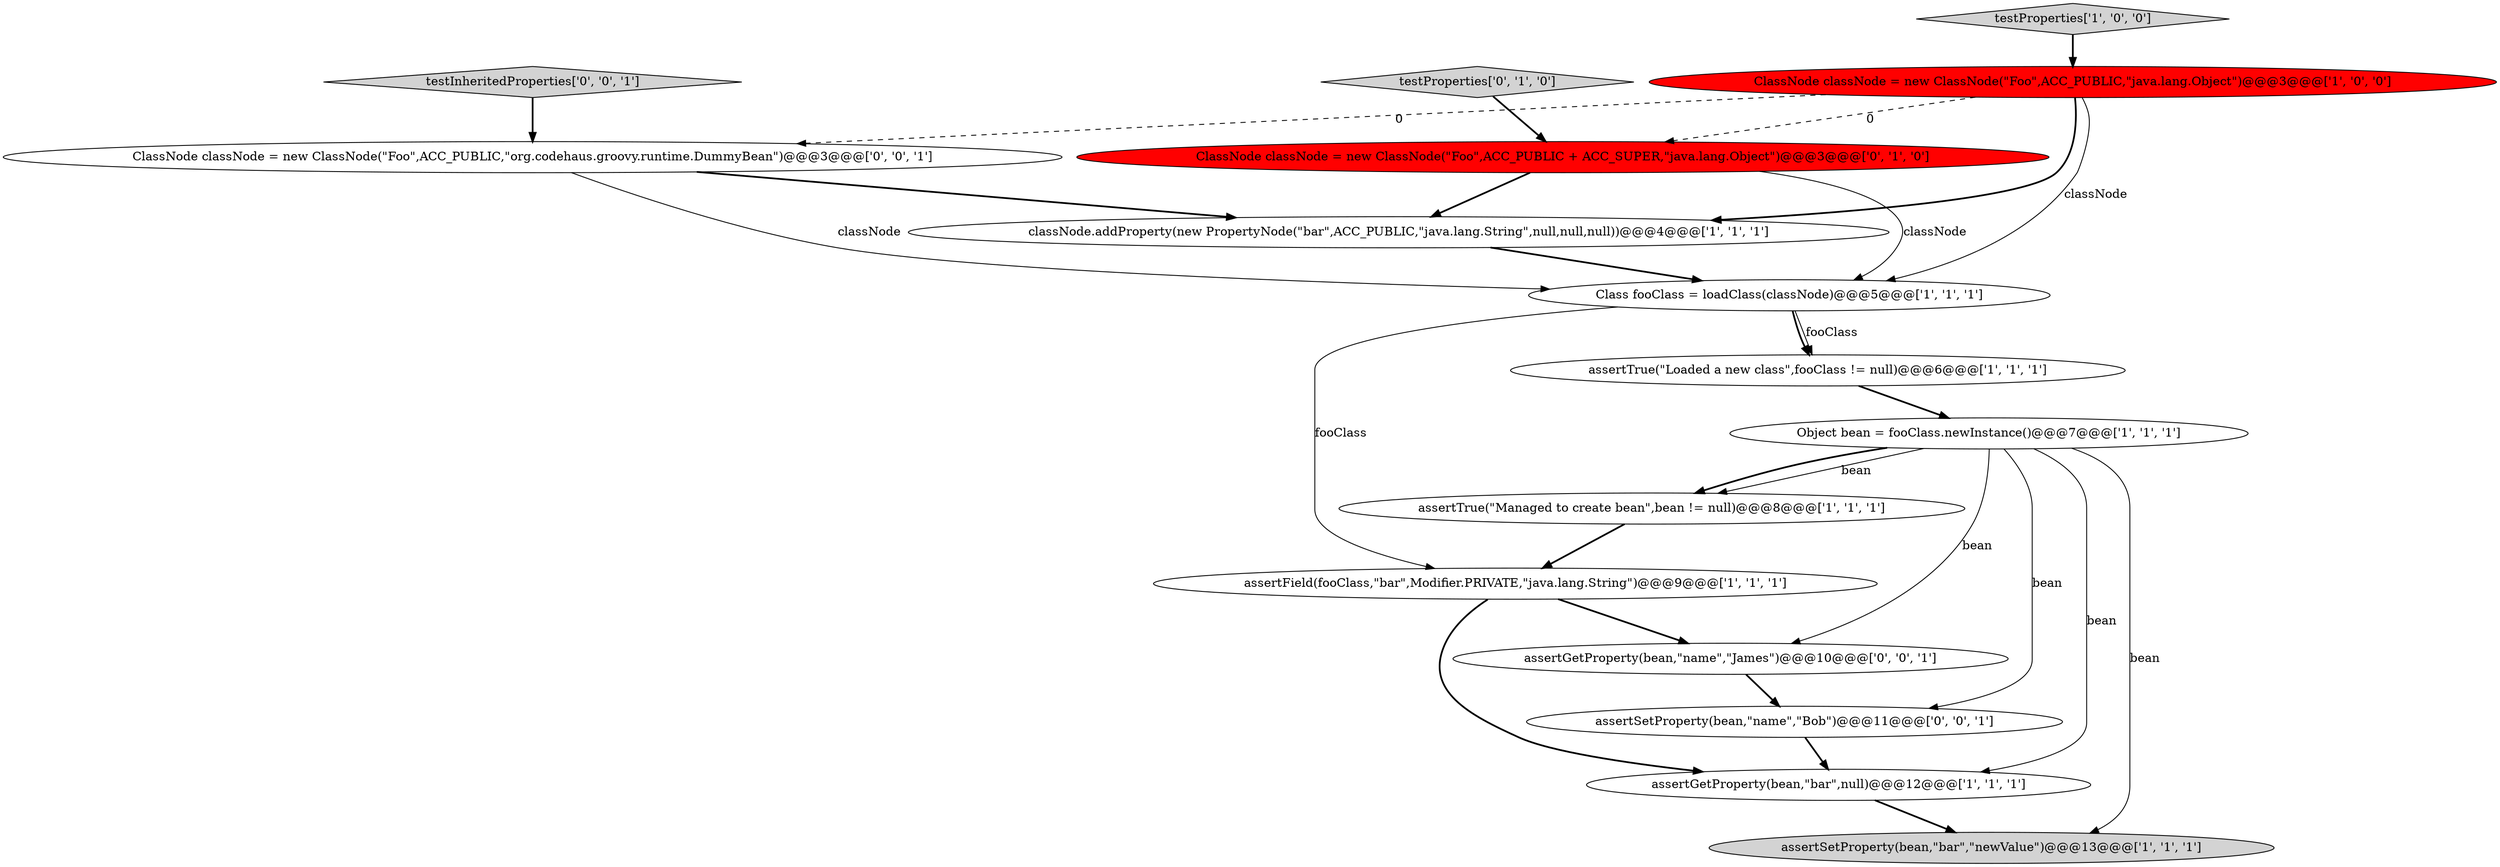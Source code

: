 digraph {
1 [style = filled, label = "testProperties['1', '0', '0']", fillcolor = lightgray, shape = diamond image = "AAA0AAABBB1BBB"];
9 [style = filled, label = "assertSetProperty(bean,\"bar\",\"newValue\")@@@13@@@['1', '1', '1']", fillcolor = lightgray, shape = ellipse image = "AAA0AAABBB1BBB"];
6 [style = filled, label = "classNode.addProperty(new PropertyNode(\"bar\",ACC_PUBLIC,\"java.lang.String\",null,null,null))@@@4@@@['1', '1', '1']", fillcolor = white, shape = ellipse image = "AAA0AAABBB1BBB"];
0 [style = filled, label = "Class fooClass = loadClass(classNode)@@@5@@@['1', '1', '1']", fillcolor = white, shape = ellipse image = "AAA0AAABBB1BBB"];
8 [style = filled, label = "Object bean = fooClass.newInstance()@@@7@@@['1', '1', '1']", fillcolor = white, shape = ellipse image = "AAA0AAABBB1BBB"];
11 [style = filled, label = "testProperties['0', '1', '0']", fillcolor = lightgray, shape = diamond image = "AAA0AAABBB2BBB"];
12 [style = filled, label = "ClassNode classNode = new ClassNode(\"Foo\",ACC_PUBLIC,\"org.codehaus.groovy.runtime.DummyBean\")@@@3@@@['0', '0', '1']", fillcolor = white, shape = ellipse image = "AAA0AAABBB3BBB"];
15 [style = filled, label = "testInheritedProperties['0', '0', '1']", fillcolor = lightgray, shape = diamond image = "AAA0AAABBB3BBB"];
5 [style = filled, label = "assertGetProperty(bean,\"bar\",null)@@@12@@@['1', '1', '1']", fillcolor = white, shape = ellipse image = "AAA0AAABBB1BBB"];
10 [style = filled, label = "ClassNode classNode = new ClassNode(\"Foo\",ACC_PUBLIC + ACC_SUPER,\"java.lang.Object\")@@@3@@@['0', '1', '0']", fillcolor = red, shape = ellipse image = "AAA1AAABBB2BBB"];
13 [style = filled, label = "assertGetProperty(bean,\"name\",\"James\")@@@10@@@['0', '0', '1']", fillcolor = white, shape = ellipse image = "AAA0AAABBB3BBB"];
7 [style = filled, label = "assertField(fooClass,\"bar\",Modifier.PRIVATE,\"java.lang.String\")@@@9@@@['1', '1', '1']", fillcolor = white, shape = ellipse image = "AAA0AAABBB1BBB"];
3 [style = filled, label = "ClassNode classNode = new ClassNode(\"Foo\",ACC_PUBLIC,\"java.lang.Object\")@@@3@@@['1', '0', '0']", fillcolor = red, shape = ellipse image = "AAA1AAABBB1BBB"];
14 [style = filled, label = "assertSetProperty(bean,\"name\",\"Bob\")@@@11@@@['0', '0', '1']", fillcolor = white, shape = ellipse image = "AAA0AAABBB3BBB"];
2 [style = filled, label = "assertTrue(\"Managed to create bean\",bean != null)@@@8@@@['1', '1', '1']", fillcolor = white, shape = ellipse image = "AAA0AAABBB1BBB"];
4 [style = filled, label = "assertTrue(\"Loaded a new class\",fooClass != null)@@@6@@@['1', '1', '1']", fillcolor = white, shape = ellipse image = "AAA0AAABBB1BBB"];
7->13 [style = bold, label=""];
8->14 [style = solid, label="bean"];
5->9 [style = bold, label=""];
8->2 [style = solid, label="bean"];
3->0 [style = solid, label="classNode"];
10->0 [style = solid, label="classNode"];
12->0 [style = solid, label="classNode"];
1->3 [style = bold, label=""];
3->6 [style = bold, label=""];
8->5 [style = solid, label="bean"];
8->9 [style = solid, label="bean"];
6->0 [style = bold, label=""];
12->6 [style = bold, label=""];
0->4 [style = solid, label="fooClass"];
10->6 [style = bold, label=""];
8->13 [style = solid, label="bean"];
7->5 [style = bold, label=""];
3->12 [style = dashed, label="0"];
8->2 [style = bold, label=""];
0->4 [style = bold, label=""];
11->10 [style = bold, label=""];
0->7 [style = solid, label="fooClass"];
4->8 [style = bold, label=""];
15->12 [style = bold, label=""];
3->10 [style = dashed, label="0"];
2->7 [style = bold, label=""];
13->14 [style = bold, label=""];
14->5 [style = bold, label=""];
}
